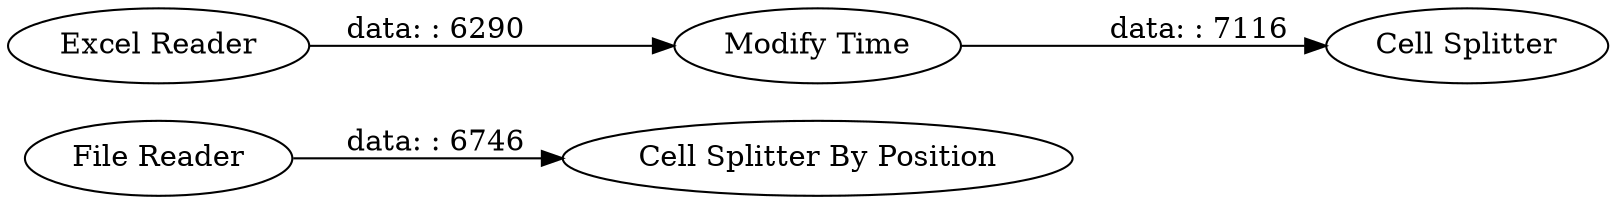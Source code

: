 digraph {
	"6428238234706658903_4" [label="File Reader"]
	"6428238234706658903_5" [label="Cell Splitter By Position"]
	"6428238234706658903_2" [label="Cell Splitter"]
	"6428238234706658903_3" [label="Modify Time"]
	"6428238234706658903_1" [label="Excel Reader"]
	"6428238234706658903_4" -> "6428238234706658903_5" [label="data: : 6746"]
	"6428238234706658903_3" -> "6428238234706658903_2" [label="data: : 7116"]
	"6428238234706658903_1" -> "6428238234706658903_3" [label="data: : 6290"]
	rankdir=LR
}
